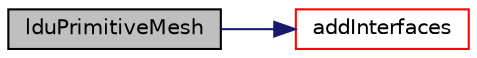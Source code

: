 digraph "lduPrimitiveMesh"
{
  bgcolor="transparent";
  edge [fontname="Helvetica",fontsize="10",labelfontname="Helvetica",labelfontsize="10"];
  node [fontname="Helvetica",fontsize="10",shape=record];
  rankdir="LR";
  Node1 [label="lduPrimitiveMesh",height=0.2,width=0.4,color="black", fillcolor="grey75", style="filled", fontcolor="black"];
  Node1 -> Node2 [color="midnightblue",fontsize="10",style="solid",fontname="Helvetica"];
  Node2 [label="addInterfaces",height=0.2,width=0.4,color="red",URL="$a01309.html#a31e37bb9682e51e10ba7de465468d172",tooltip="Add interfaces to a mesh constructed without. "];
}
